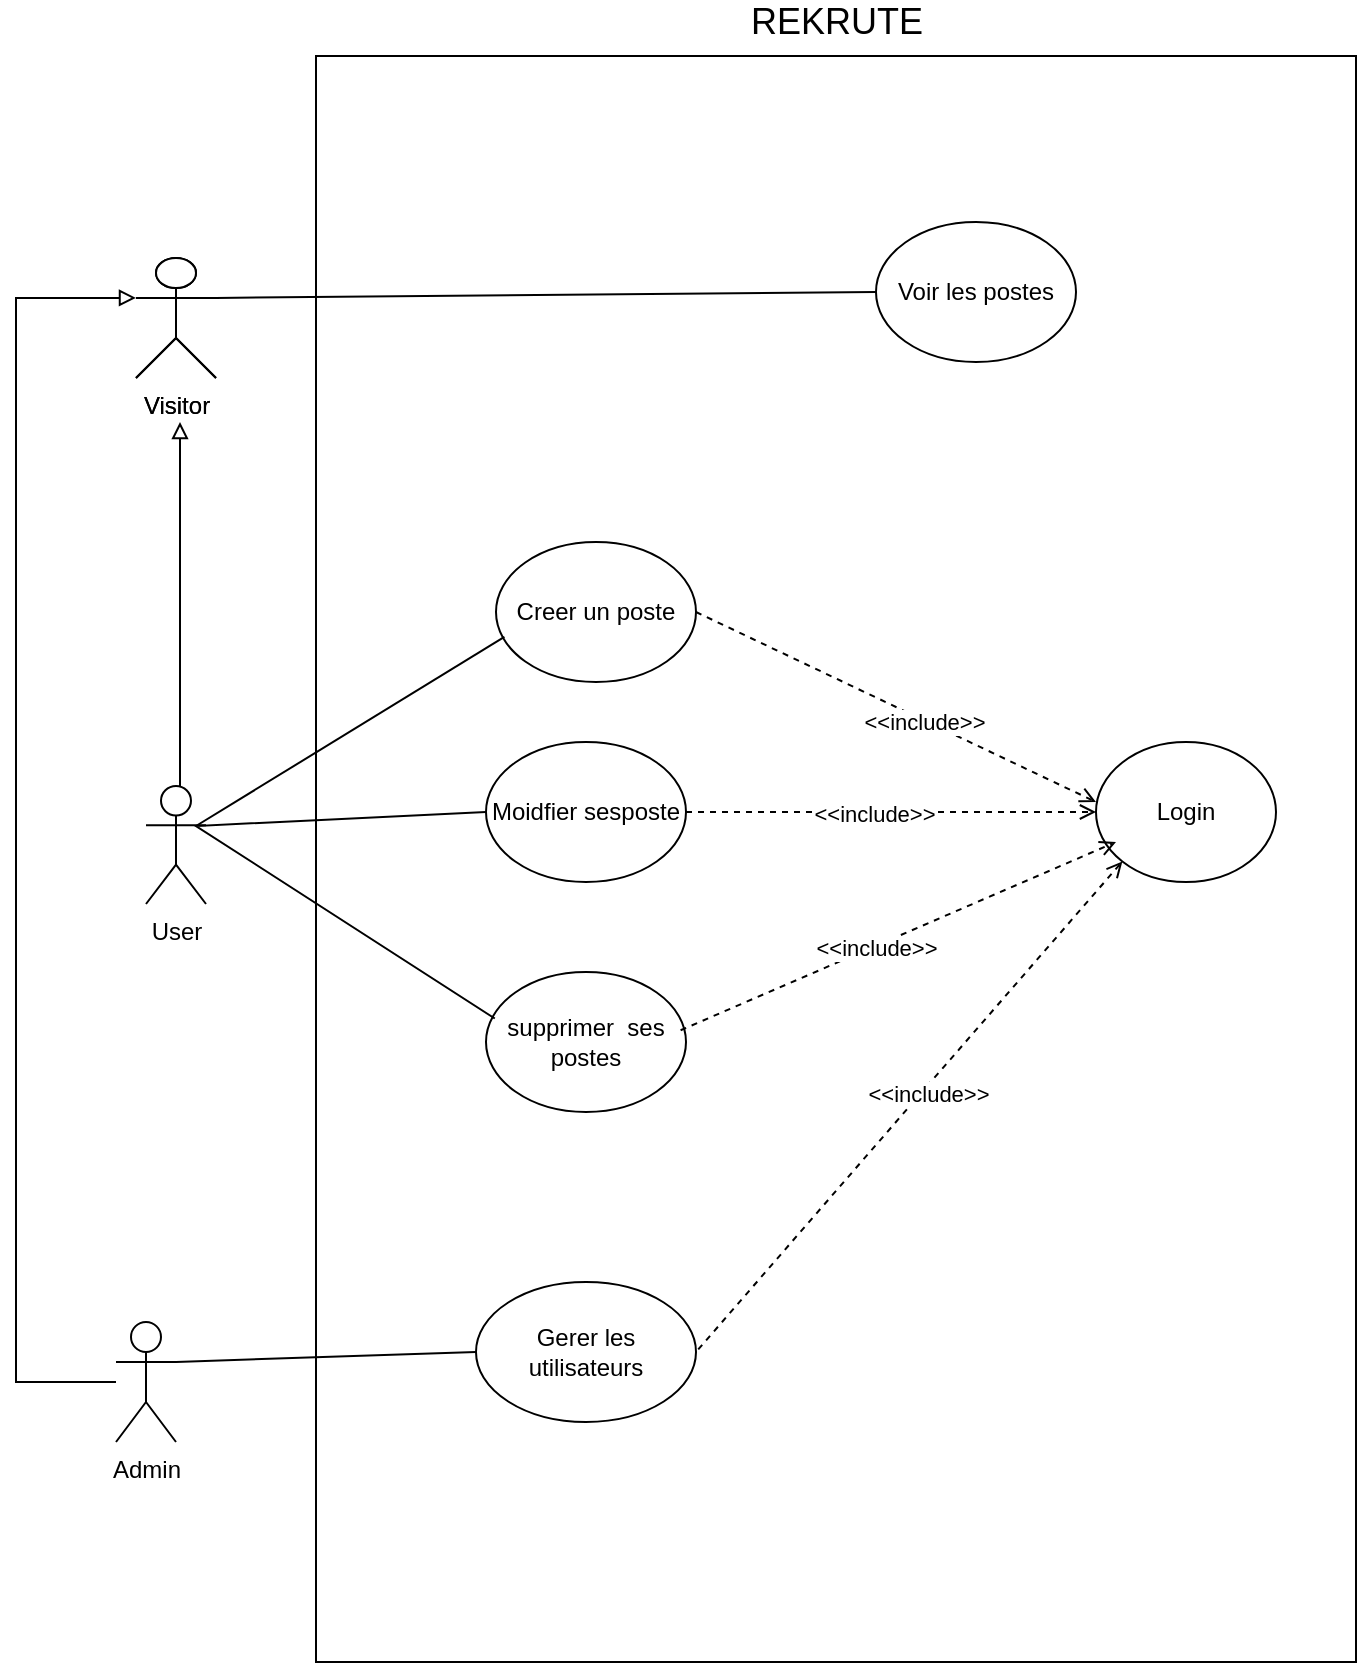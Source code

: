 <mxfile version="17.2.1" type="device"><diagram id="L0AwgONzec2VBxmSzyFP" name="Page-1"><mxGraphModel dx="2296" dy="1143" grid="1" gridSize="10" guides="1" tooltips="1" connect="1" arrows="1" fold="1" page="1" pageScale="1" pageWidth="827" pageHeight="1169" math="0" shadow="0"><root><mxCell id="0"/><mxCell id="1" parent="0"/><mxCell id="zyLt3PQsdvYJ1LONaUls-1" value="" style="rounded=0;whiteSpace=wrap;html=1;" vertex="1" parent="1"><mxGeometry x="-620" y="127" width="520" height="803" as="geometry"/></mxCell><mxCell id="zyLt3PQsdvYJ1LONaUls-2" value="Visitor" style="shape=umlActor;verticalLabelPosition=bottom;verticalAlign=top;html=1;outlineConnect=0;" vertex="1" parent="1"><mxGeometry x="-710" y="228" width="40" height="60" as="geometry"/></mxCell><mxCell id="zyLt3PQsdvYJ1LONaUls-3" style="edgeStyle=orthogonalEdgeStyle;rounded=0;orthogonalLoop=1;jettySize=auto;html=1;endArrow=block;endFill=0;" edge="1" parent="1" source="zyLt3PQsdvYJ1LONaUls-4"><mxGeometry relative="1" as="geometry"><mxPoint x="-688" y="310" as="targetPoint"/><Array as="points"><mxPoint x="-688" y="412"/><mxPoint x="-688" y="412"/></Array></mxGeometry></mxCell><mxCell id="zyLt3PQsdvYJ1LONaUls-4" value="User" style="shape=umlActor;verticalLabelPosition=bottom;verticalAlign=top;html=1;outlineConnect=0;" vertex="1" parent="1"><mxGeometry x="-705" y="492" width="30" height="59" as="geometry"/></mxCell><mxCell id="zyLt3PQsdvYJ1LONaUls-5" style="edgeStyle=orthogonalEdgeStyle;rounded=0;orthogonalLoop=1;jettySize=auto;html=1;endArrow=block;endFill=0;entryX=0;entryY=0.333;entryDx=0;entryDy=0;entryPerimeter=0;" edge="1" parent="1" source="zyLt3PQsdvYJ1LONaUls-6" target="zyLt3PQsdvYJ1LONaUls-8"><mxGeometry relative="1" as="geometry"><mxPoint x="-740" y="280" as="targetPoint"/><Array as="points"><mxPoint x="-770" y="790"/><mxPoint x="-770" y="248"/></Array></mxGeometry></mxCell><mxCell id="zyLt3PQsdvYJ1LONaUls-6" value="Admin" style="shape=umlActor;verticalLabelPosition=bottom;verticalAlign=top;html=1;outlineConnect=0;" vertex="1" parent="1"><mxGeometry x="-720" y="760" width="30" height="60" as="geometry"/></mxCell><mxCell id="zyLt3PQsdvYJ1LONaUls-8" value="Visitor" style="shape=umlActor;verticalLabelPosition=bottom;verticalAlign=top;html=1;outlineConnect=0;" vertex="1" parent="1"><mxGeometry x="-710" y="228" width="40" height="60" as="geometry"/></mxCell><mxCell id="zyLt3PQsdvYJ1LONaUls-10" value="supprimer&amp;nbsp; ses postes" style="ellipse;whiteSpace=wrap;html=1;" vertex="1" parent="1"><mxGeometry x="-535" y="585" width="100" height="70" as="geometry"/></mxCell><mxCell id="zyLt3PQsdvYJ1LONaUls-11" value="Moidfier sesposte" style="ellipse;whiteSpace=wrap;html=1;" vertex="1" parent="1"><mxGeometry x="-535" y="470" width="100" height="70" as="geometry"/></mxCell><mxCell id="zyLt3PQsdvYJ1LONaUls-12" value="Creer un poste" style="ellipse;whiteSpace=wrap;html=1;" vertex="1" parent="1"><mxGeometry x="-530" y="370" width="100" height="70" as="geometry"/></mxCell><mxCell id="zyLt3PQsdvYJ1LONaUls-13" value="Gerer les utilisateurs" style="ellipse;whiteSpace=wrap;html=1;" vertex="1" parent="1"><mxGeometry x="-540" y="740" width="110" height="70" as="geometry"/></mxCell><mxCell id="zyLt3PQsdvYJ1LONaUls-14" value="" style="endArrow=none;html=1;rounded=0;entryX=0;entryY=0.5;entryDx=0;entryDy=0;exitX=0.044;exitY=0.332;exitDx=0;exitDy=0;exitPerimeter=0;" edge="1" parent="1" source="zyLt3PQsdvYJ1LONaUls-10" target="zyLt3PQsdvYJ1LONaUls-11"><mxGeometry width="50" height="50" relative="1" as="geometry"><mxPoint x="-530" y="512" as="sourcePoint"/><mxPoint x="-550" y="452" as="targetPoint"/><Array as="points"><mxPoint x="-680" y="512"/></Array></mxGeometry></mxCell><mxCell id="zyLt3PQsdvYJ1LONaUls-15" value="" style="endArrow=none;html=1;rounded=0;entryX=0.042;entryY=0.678;entryDx=0;entryDy=0;entryPerimeter=0;" edge="1" parent="1" target="zyLt3PQsdvYJ1LONaUls-12"><mxGeometry width="50" height="50" relative="1" as="geometry"><mxPoint x="-680" y="512" as="sourcePoint"/><mxPoint x="-630" y="392" as="targetPoint"/></mxGeometry></mxCell><mxCell id="zyLt3PQsdvYJ1LONaUls-17" value="" style="endArrow=none;html=1;rounded=0;entryX=0;entryY=0.5;entryDx=0;entryDy=0;exitX=1;exitY=0.333;exitDx=0;exitDy=0;exitPerimeter=0;" edge="1" parent="1" target="zyLt3PQsdvYJ1LONaUls-13" source="zyLt3PQsdvYJ1LONaUls-6"><mxGeometry width="50" height="50" relative="1" as="geometry"><mxPoint x="-690" y="703.0" as="sourcePoint"/><mxPoint x="-563" y="702" as="targetPoint"/></mxGeometry></mxCell><mxCell id="zyLt3PQsdvYJ1LONaUls-19" value="Login" style="ellipse;whiteSpace=wrap;html=1;" vertex="1" parent="1"><mxGeometry x="-230" y="470" width="90" height="70" as="geometry"/></mxCell><mxCell id="zyLt3PQsdvYJ1LONaUls-20" value="" style="endArrow=open;html=1;rounded=0;dashed=1;startArrow=none;startFill=0;endFill=0;exitX=1;exitY=0.5;exitDx=0;exitDy=0;" edge="1" parent="1" source="zyLt3PQsdvYJ1LONaUls-12"><mxGeometry width="50" height="50" relative="1" as="geometry"><mxPoint x="-450" y="382.44" as="sourcePoint"/><mxPoint x="-230" y="500" as="targetPoint"/></mxGeometry></mxCell><mxCell id="zyLt3PQsdvYJ1LONaUls-21" value="&amp;lt;&amp;lt;include&amp;gt;&amp;gt;" style="edgeLabel;html=1;align=center;verticalAlign=middle;resizable=0;points=[];" vertex="1" connectable="0" parent="zyLt3PQsdvYJ1LONaUls-20"><mxGeometry x="0.138" y="-1" relative="1" as="geometry"><mxPoint as="offset"/></mxGeometry></mxCell><mxCell id="zyLt3PQsdvYJ1LONaUls-24" value="" style="endArrow=none;html=1;rounded=0;entryX=1;entryY=0.5;entryDx=0;entryDy=0;dashed=1;endFill=0;startArrow=open;startFill=0;exitX=0;exitY=1;exitDx=0;exitDy=0;" edge="1" parent="1" target="zyLt3PQsdvYJ1LONaUls-13" source="zyLt3PQsdvYJ1LONaUls-19"><mxGeometry width="50" height="50" relative="1" as="geometry"><mxPoint x="-257" y="540" as="sourcePoint"/><mxPoint x="-450.69" y="670.77" as="targetPoint"/></mxGeometry></mxCell><mxCell id="zyLt3PQsdvYJ1LONaUls-25" value="&amp;lt;&amp;lt;include&amp;gt;&amp;gt;" style="edgeLabel;html=1;align=center;verticalAlign=middle;resizable=0;points=[];" vertex="1" connectable="0" parent="zyLt3PQsdvYJ1LONaUls-24"><mxGeometry x="-0.067" y="2" relative="1" as="geometry"><mxPoint as="offset"/></mxGeometry></mxCell><mxCell id="zyLt3PQsdvYJ1LONaUls-26" value="" style="endArrow=open;html=1;rounded=0;entryX=0;entryY=0.5;entryDx=0;entryDy=0;dashed=1;startArrow=none;startFill=0;endFill=0;exitX=1;exitY=0.5;exitDx=0;exitDy=0;" edge="1" parent="1" source="zyLt3PQsdvYJ1LONaUls-11" target="zyLt3PQsdvYJ1LONaUls-19"><mxGeometry width="50" height="50" relative="1" as="geometry"><mxPoint x="-440" y="527" as="sourcePoint"/><mxPoint x="-271.96" y="522.99" as="targetPoint"/></mxGeometry></mxCell><mxCell id="zyLt3PQsdvYJ1LONaUls-27" value="&amp;lt;&amp;lt;include&amp;gt;&amp;gt;" style="edgeLabel;html=1;align=center;verticalAlign=middle;resizable=0;points=[];" vertex="1" connectable="0" parent="zyLt3PQsdvYJ1LONaUls-26"><mxGeometry x="-0.085" y="-1" relative="1" as="geometry"><mxPoint as="offset"/></mxGeometry></mxCell><mxCell id="zyLt3PQsdvYJ1LONaUls-28" value="" style="endArrow=open;html=1;rounded=0;exitX=0.973;exitY=0.416;exitDx=0;exitDy=0;exitPerimeter=0;dashed=1;startArrow=none;startFill=0;endFill=0;" edge="1" parent="1" source="zyLt3PQsdvYJ1LONaUls-10"><mxGeometry width="50" height="50" relative="1" as="geometry"><mxPoint x="-451.35" y="552.77" as="sourcePoint"/><mxPoint x="-220" y="520" as="targetPoint"/></mxGeometry></mxCell><mxCell id="zyLt3PQsdvYJ1LONaUls-29" value="&amp;lt;&amp;lt;include&amp;gt;&amp;gt;" style="edgeLabel;html=1;align=center;verticalAlign=middle;resizable=0;points=[];" vertex="1" connectable="0" parent="zyLt3PQsdvYJ1LONaUls-28"><mxGeometry x="-0.109" y="-1" relative="1" as="geometry"><mxPoint as="offset"/></mxGeometry></mxCell><mxCell id="zyLt3PQsdvYJ1LONaUls-31" value="Voir les postes" style="ellipse;whiteSpace=wrap;html=1;" vertex="1" parent="1"><mxGeometry x="-340" y="210" width="100" height="70" as="geometry"/></mxCell><mxCell id="zyLt3PQsdvYJ1LONaUls-33" value="" style="endArrow=none;html=1;rounded=0;exitX=1;exitY=0.333;exitDx=0;exitDy=0;exitPerimeter=0;entryX=0;entryY=0.5;entryDx=0;entryDy=0;" edge="1" parent="1" source="zyLt3PQsdvYJ1LONaUls-8" target="zyLt3PQsdvYJ1LONaUls-31"><mxGeometry width="50" height="50" relative="1" as="geometry"><mxPoint x="-660" y="258" as="sourcePoint"/><mxPoint x="-545" y="263" as="targetPoint"/></mxGeometry></mxCell><mxCell id="zyLt3PQsdvYJ1LONaUls-51" value="&lt;font style=&quot;font-size: 18px&quot;&gt;REKRUTE&lt;/font&gt;" style="text;html=1;align=center;verticalAlign=middle;resizable=0;points=[];autosize=1;strokeColor=none;fillColor=none;" vertex="1" parent="1"><mxGeometry x="-410" y="100" width="100" height="20" as="geometry"/></mxCell></root></mxGraphModel></diagram></mxfile>